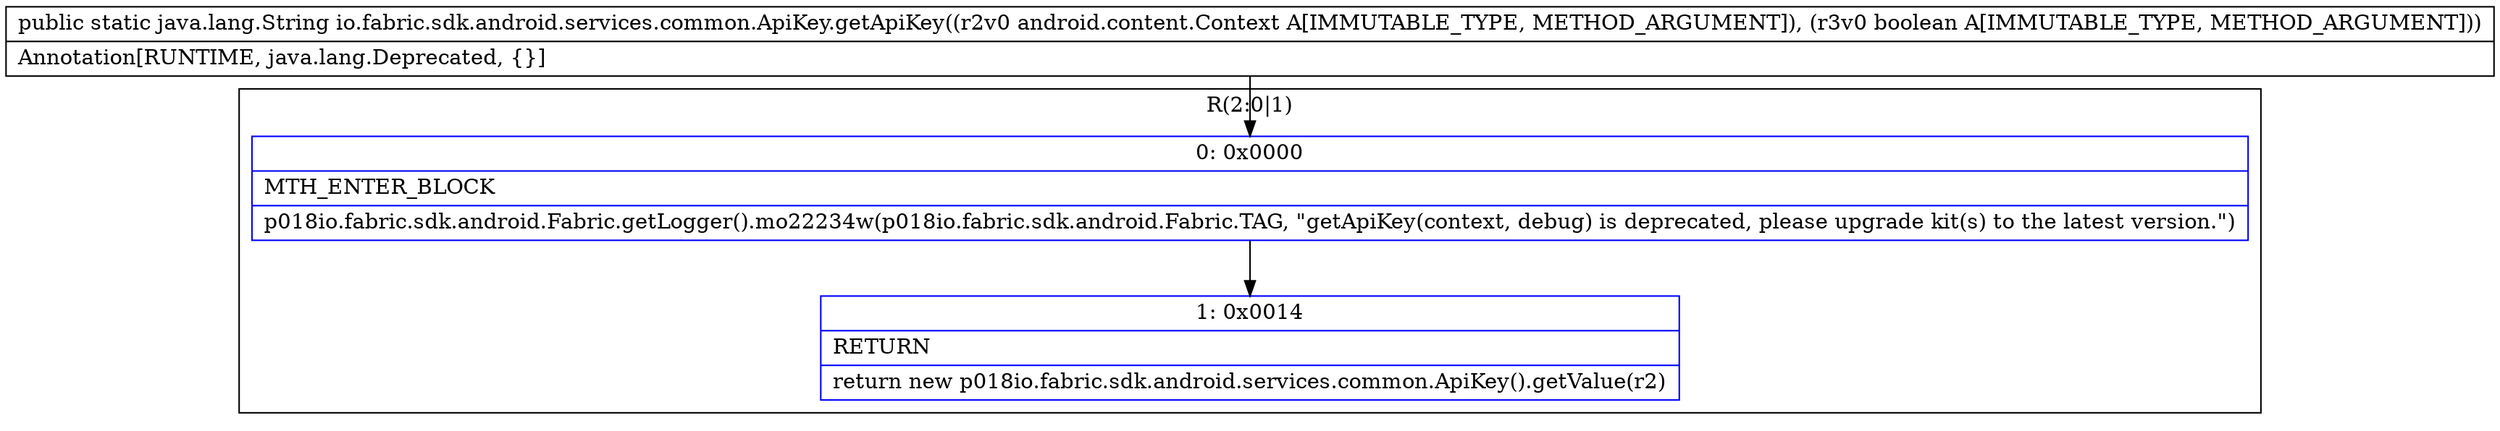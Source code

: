 digraph "CFG forio.fabric.sdk.android.services.common.ApiKey.getApiKey(Landroid\/content\/Context;Z)Ljava\/lang\/String;" {
subgraph cluster_Region_1891917887 {
label = "R(2:0|1)";
node [shape=record,color=blue];
Node_0 [shape=record,label="{0\:\ 0x0000|MTH_ENTER_BLOCK\l|p018io.fabric.sdk.android.Fabric.getLogger().mo22234w(p018io.fabric.sdk.android.Fabric.TAG, \"getApiKey(context, debug) is deprecated, please upgrade kit(s) to the latest version.\")\l}"];
Node_1 [shape=record,label="{1\:\ 0x0014|RETURN\l|return new p018io.fabric.sdk.android.services.common.ApiKey().getValue(r2)\l}"];
}
MethodNode[shape=record,label="{public static java.lang.String io.fabric.sdk.android.services.common.ApiKey.getApiKey((r2v0 android.content.Context A[IMMUTABLE_TYPE, METHOD_ARGUMENT]), (r3v0 boolean A[IMMUTABLE_TYPE, METHOD_ARGUMENT]))  | Annotation[RUNTIME, java.lang.Deprecated, \{\}]\l}"];
MethodNode -> Node_0;
Node_0 -> Node_1;
}

